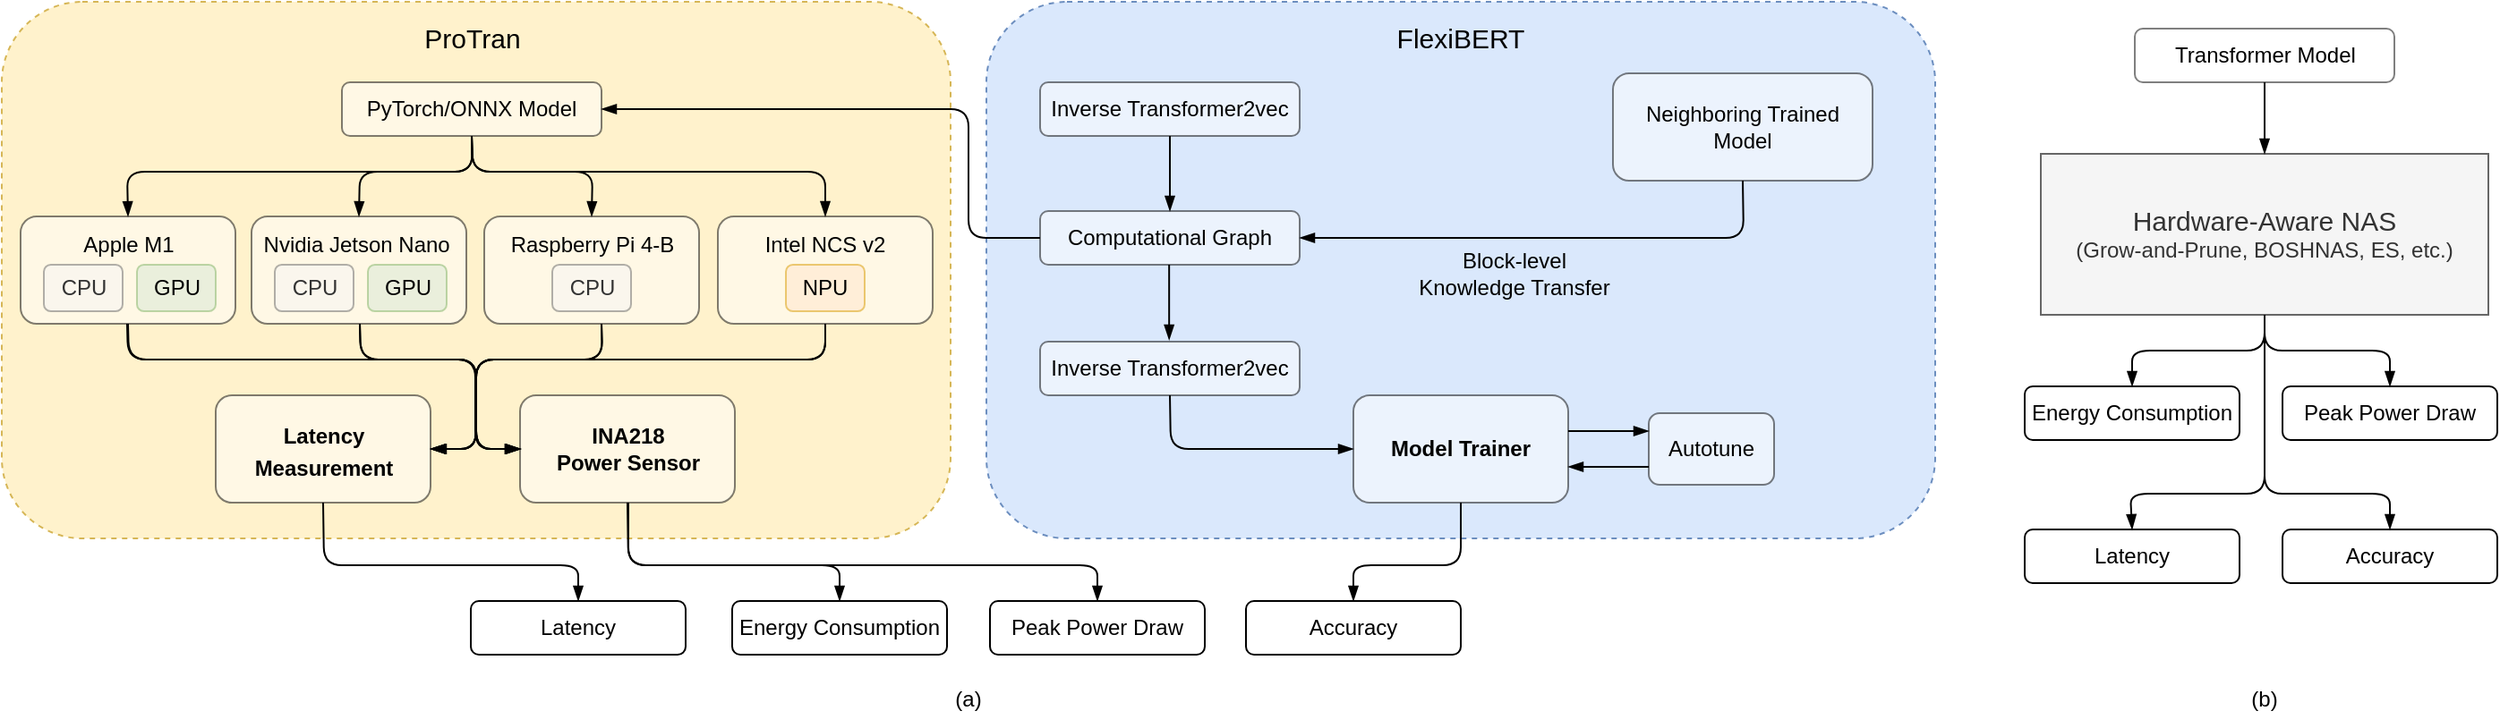 <mxfile version="17.1.3" type="device"><diagram id="1Ivzq7A3kQOINMV2NTkz" name="Page-1"><mxGraphModel dx="1018" dy="601" grid="1" gridSize="5" guides="1" tooltips="1" connect="1" arrows="1" fold="1" page="1" pageScale="1" pageWidth="850" pageHeight="1100" math="0" shadow="0"><root><mxCell id="0"/><mxCell id="1" parent="0"/><mxCell id="qM1tggj1yJDgzLFPOsP9-1" value="" style="rounded=1;whiteSpace=wrap;html=1;dashed=1;fillColor=#fff2cc;strokeColor=#d6b656;" vertex="1" parent="1"><mxGeometry x="120" y="90" width="530" height="300" as="geometry"/></mxCell><mxCell id="qM1tggj1yJDgzLFPOsP9-2" value="&lt;font style=&quot;font-size: 15px&quot;&gt;ProTran&lt;/font&gt;" style="text;html=1;strokeColor=none;fillColor=none;align=center;verticalAlign=middle;whiteSpace=wrap;rounded=0;" vertex="1" parent="1"><mxGeometry x="352.5" y="95" width="60" height="30" as="geometry"/></mxCell><mxCell id="qM1tggj1yJDgzLFPOsP9-3" value="Apple M1&lt;br&gt;&amp;nbsp;&lt;br&gt;&amp;nbsp;" style="rounded=1;whiteSpace=wrap;html=1;opacity=50;" vertex="1" parent="1"><mxGeometry x="130.5" y="210" width="120" height="60" as="geometry"/></mxCell><mxCell id="qM1tggj1yJDgzLFPOsP9-4" value="CPU" style="rounded=1;whiteSpace=wrap;html=1;fillColor=#f5f5f5;fontColor=#333333;strokeColor=#666666;opacity=50;" vertex="1" parent="1"><mxGeometry x="143.5" y="237" width="44" height="26" as="geometry"/></mxCell><mxCell id="qM1tggj1yJDgzLFPOsP9-5" value="GPU" style="rounded=1;whiteSpace=wrap;html=1;opacity=50;fillColor=#d5e8d4;strokeColor=#82b366;" vertex="1" parent="1"><mxGeometry x="195.5" y="237" width="44" height="26" as="geometry"/></mxCell><mxCell id="qM1tggj1yJDgzLFPOsP9-6" value="Nvidia Jetson Nano&amp;nbsp;&lt;br&gt;&amp;nbsp;&lt;br&gt;&amp;nbsp;" style="rounded=1;whiteSpace=wrap;html=1;opacity=50;" vertex="1" parent="1"><mxGeometry x="259.5" y="210" width="120" height="60" as="geometry"/></mxCell><mxCell id="qM1tggj1yJDgzLFPOsP9-7" value="CPU" style="rounded=1;whiteSpace=wrap;html=1;fillColor=#f5f5f5;fontColor=#333333;strokeColor=#666666;opacity=50;" vertex="1" parent="1"><mxGeometry x="272.5" y="237" width="44" height="26" as="geometry"/></mxCell><mxCell id="qM1tggj1yJDgzLFPOsP9-8" value="GPU" style="rounded=1;whiteSpace=wrap;html=1;fillColor=#d5e8d4;strokeColor=#82b366;opacity=50;" vertex="1" parent="1"><mxGeometry x="324.5" y="237" width="44" height="26" as="geometry"/></mxCell><mxCell id="qM1tggj1yJDgzLFPOsP9-9" value="Raspberry Pi 4-B&lt;br&gt;&amp;nbsp;&amp;nbsp;&lt;br&gt;&amp;nbsp;" style="rounded=1;whiteSpace=wrap;html=1;opacity=50;" vertex="1" parent="1"><mxGeometry x="389.5" y="210" width="120" height="60" as="geometry"/></mxCell><mxCell id="qM1tggj1yJDgzLFPOsP9-10" value="CPU" style="rounded=1;whiteSpace=wrap;html=1;fillColor=#f5f5f5;strokeColor=#666666;fontColor=#333333;opacity=50;" vertex="1" parent="1"><mxGeometry x="427.5" y="237" width="44" height="26" as="geometry"/></mxCell><mxCell id="qM1tggj1yJDgzLFPOsP9-12" value="Intel NCS v2&lt;br&gt;&amp;nbsp;&amp;nbsp;&lt;br&gt;&amp;nbsp;" style="rounded=1;whiteSpace=wrap;html=1;opacity=50;" vertex="1" parent="1"><mxGeometry x="520" y="210" width="120" height="60" as="geometry"/></mxCell><mxCell id="qM1tggj1yJDgzLFPOsP9-13" value="NPU" style="rounded=1;whiteSpace=wrap;html=1;fillColor=#ffe6cc;strokeColor=#d79b00;opacity=50;" vertex="1" parent="1"><mxGeometry x="558" y="237" width="44" height="26" as="geometry"/></mxCell><mxCell id="qM1tggj1yJDgzLFPOsP9-14" value="&lt;b&gt;INA218 &lt;br&gt;Power Sensor&lt;/b&gt;" style="rounded=1;whiteSpace=wrap;html=1;opacity=50;" vertex="1" parent="1"><mxGeometry x="409.5" y="310" width="120" height="60" as="geometry"/></mxCell><mxCell id="qM1tggj1yJDgzLFPOsP9-20" value="&lt;font style=&quot;font-size: 12px&quot;&gt;&lt;b&gt;Latency Measurement&lt;/b&gt;&lt;/font&gt;" style="rounded=1;whiteSpace=wrap;html=1;fontSize=15;opacity=50;" vertex="1" parent="1"><mxGeometry x="239.5" y="310" width="120" height="60" as="geometry"/></mxCell><mxCell id="qM1tggj1yJDgzLFPOsP9-25" value="" style="endArrow=blockThin;html=1;rounded=1;fontSize=12;exitX=0.5;exitY=1;exitDx=0;exitDy=0;entryX=1;entryY=0.5;entryDx=0;entryDy=0;endFill=1;" edge="1" parent="1" source="qM1tggj1yJDgzLFPOsP9-3" target="qM1tggj1yJDgzLFPOsP9-20"><mxGeometry width="50" height="50" relative="1" as="geometry"><mxPoint x="390" y="340" as="sourcePoint"/><mxPoint x="440" y="290" as="targetPoint"/><Array as="points"><mxPoint x="191" y="290"/><mxPoint x="385" y="290"/><mxPoint x="385" y="340"/></Array></mxGeometry></mxCell><mxCell id="qM1tggj1yJDgzLFPOsP9-26" value="" style="endArrow=blockThin;html=1;rounded=1;fontSize=12;exitX=0.5;exitY=1;exitDx=0;exitDy=0;endFill=1;" edge="1" parent="1"><mxGeometry width="50" height="50" relative="1" as="geometry"><mxPoint x="320" y="270" as="sourcePoint"/><mxPoint x="360" y="340" as="targetPoint"/><Array as="points"><mxPoint x="320.5" y="290"/><mxPoint x="385" y="290"/><mxPoint x="385" y="340"/></Array></mxGeometry></mxCell><mxCell id="qM1tggj1yJDgzLFPOsP9-27" value="" style="endArrow=blockThin;html=1;rounded=1;fontSize=12;exitX=0.5;exitY=1;exitDx=0;exitDy=0;endFill=1;" edge="1" parent="1" target="qM1tggj1yJDgzLFPOsP9-20"><mxGeometry width="50" height="50" relative="1" as="geometry"><mxPoint x="455" y="270" as="sourcePoint"/><mxPoint x="495" y="340" as="targetPoint"/><Array as="points"><mxPoint x="455.5" y="290"/><mxPoint x="385" y="290"/><mxPoint x="385" y="340"/></Array></mxGeometry></mxCell><mxCell id="qM1tggj1yJDgzLFPOsP9-28" value="" style="endArrow=blockThin;html=1;rounded=1;fontSize=12;exitX=0.5;exitY=1;exitDx=0;exitDy=0;endFill=1;" edge="1" parent="1" source="qM1tggj1yJDgzLFPOsP9-12"><mxGeometry width="50" height="50" relative="1" as="geometry"><mxPoint x="455" y="270" as="sourcePoint"/><mxPoint x="359.5" y="340" as="targetPoint"/><Array as="points"><mxPoint x="580" y="290"/><mxPoint x="385" y="290"/><mxPoint x="385" y="340"/></Array></mxGeometry></mxCell><mxCell id="qM1tggj1yJDgzLFPOsP9-29" value="" style="endArrow=blockThin;html=1;rounded=1;fontSize=12;exitX=0.5;exitY=1;exitDx=0;exitDy=0;entryX=0;entryY=0.5;entryDx=0;entryDy=0;endFill=1;" edge="1" parent="1" target="qM1tggj1yJDgzLFPOsP9-14"><mxGeometry width="50" height="50" relative="1" as="geometry"><mxPoint x="190" y="270" as="sourcePoint"/><mxPoint x="359" y="340" as="targetPoint"/><Array as="points"><mxPoint x="190.5" y="290"/><mxPoint x="384.5" y="290"/><mxPoint x="384.5" y="340"/></Array></mxGeometry></mxCell><mxCell id="qM1tggj1yJDgzLFPOsP9-30" value="" style="endArrow=blockThin;html=1;rounded=1;fontSize=12;exitX=0.5;exitY=1;exitDx=0;exitDy=0;endFill=1;" edge="1" parent="1"><mxGeometry width="50" height="50" relative="1" as="geometry"><mxPoint x="320" y="270" as="sourcePoint"/><mxPoint x="410" y="340" as="targetPoint"/><Array as="points"><mxPoint x="320.5" y="290"/><mxPoint x="385" y="290"/><mxPoint x="385" y="340"/></Array></mxGeometry></mxCell><mxCell id="qM1tggj1yJDgzLFPOsP9-31" value="" style="endArrow=blockThin;html=1;rounded=1;fontSize=12;exitX=0.5;exitY=1;exitDx=0;exitDy=0;endFill=1;entryX=0;entryY=0.5;entryDx=0;entryDy=0;" edge="1" parent="1" target="qM1tggj1yJDgzLFPOsP9-14"><mxGeometry width="50" height="50" relative="1" as="geometry"><mxPoint x="455" y="270" as="sourcePoint"/><mxPoint x="359.5" y="340" as="targetPoint"/><Array as="points"><mxPoint x="455.5" y="290"/><mxPoint x="385" y="290"/><mxPoint x="385" y="340"/></Array></mxGeometry></mxCell><mxCell id="qM1tggj1yJDgzLFPOsP9-32" value="" style="endArrow=blockThin;html=1;rounded=1;fontSize=12;exitX=0.5;exitY=1;exitDx=0;exitDy=0;endFill=1;" edge="1" parent="1"><mxGeometry width="50" height="50" relative="1" as="geometry"><mxPoint x="580" y="270" as="sourcePoint"/><mxPoint x="410" y="340" as="targetPoint"/><Array as="points"><mxPoint x="580" y="290"/><mxPoint x="385" y="290"/><mxPoint x="385" y="340"/></Array></mxGeometry></mxCell><mxCell id="qM1tggj1yJDgzLFPOsP9-33" value="Latency" style="rounded=1;whiteSpace=wrap;html=1;fontSize=12;" vertex="1" parent="1"><mxGeometry x="382" y="425" width="120" height="30" as="geometry"/></mxCell><mxCell id="qM1tggj1yJDgzLFPOsP9-35" value="Energy Consumption" style="rounded=1;whiteSpace=wrap;html=1;fontSize=12;" vertex="1" parent="1"><mxGeometry x="528" y="425" width="120" height="30" as="geometry"/></mxCell><mxCell id="qM1tggj1yJDgzLFPOsP9-36" value="Peak Power Draw" style="rounded=1;whiteSpace=wrap;html=1;fontSize=12;" vertex="1" parent="1"><mxGeometry x="672" y="425" width="120" height="30" as="geometry"/></mxCell><mxCell id="qM1tggj1yJDgzLFPOsP9-38" value="" style="endArrow=blockThin;html=1;rounded=1;fontSize=12;exitX=0.5;exitY=1;exitDx=0;exitDy=0;entryX=0.5;entryY=0;entryDx=0;entryDy=0;endFill=1;" edge="1" parent="1" source="qM1tggj1yJDgzLFPOsP9-14" target="qM1tggj1yJDgzLFPOsP9-35"><mxGeometry width="50" height="50" relative="1" as="geometry"><mxPoint x="445" y="390" as="sourcePoint"/><mxPoint x="495" y="340" as="targetPoint"/><Array as="points"><mxPoint x="470" y="405"/><mxPoint x="588" y="405"/></Array></mxGeometry></mxCell><mxCell id="qM1tggj1yJDgzLFPOsP9-41" value="" style="endArrow=blockThin;html=1;rounded=1;fontSize=12;endFill=1;entryX=0.5;entryY=0;entryDx=0;entryDy=0;" edge="1" parent="1" target="qM1tggj1yJDgzLFPOsP9-36"><mxGeometry width="50" height="50" relative="1" as="geometry"><mxPoint x="470" y="370" as="sourcePoint"/><mxPoint x="500" y="345" as="targetPoint"/><Array as="points"><mxPoint x="470" y="405"/><mxPoint x="732" y="405"/></Array></mxGeometry></mxCell><mxCell id="qM1tggj1yJDgzLFPOsP9-42" value="" style="endArrow=blockThin;html=1;rounded=1;fontSize=12;exitX=0.5;exitY=1;exitDx=0;exitDy=0;entryX=0.5;entryY=0;entryDx=0;entryDy=0;endFill=1;" edge="1" parent="1" source="qM1tggj1yJDgzLFPOsP9-20" target="qM1tggj1yJDgzLFPOsP9-33"><mxGeometry width="50" height="50" relative="1" as="geometry"><mxPoint x="310" y="415" as="sourcePoint"/><mxPoint x="360" y="365" as="targetPoint"/><Array as="points"><mxPoint x="300" y="405"/><mxPoint x="442" y="405"/></Array></mxGeometry></mxCell><mxCell id="qM1tggj1yJDgzLFPOsP9-44" value="" style="rounded=1;whiteSpace=wrap;html=1;dashed=1;fillColor=#dae8fc;strokeColor=#6c8ebf;" vertex="1" parent="1"><mxGeometry x="670" y="90" width="530" height="300" as="geometry"/></mxCell><mxCell id="qM1tggj1yJDgzLFPOsP9-45" value="&lt;font style=&quot;font-size: 15px&quot;&gt;FlexiBERT&lt;/font&gt;" style="text;html=1;strokeColor=none;fillColor=none;align=center;verticalAlign=middle;whiteSpace=wrap;rounded=0;" vertex="1" parent="1"><mxGeometry x="905" y="95" width="60" height="30" as="geometry"/></mxCell><mxCell id="qM1tggj1yJDgzLFPOsP9-46" value="PyTorch/ONNX Model" style="rounded=1;whiteSpace=wrap;html=1;opacity=50;" vertex="1" parent="1"><mxGeometry x="310" y="135" width="145" height="30" as="geometry"/></mxCell><mxCell id="qM1tggj1yJDgzLFPOsP9-47" value="" style="endArrow=blockThin;html=1;rounded=1;fontSize=12;exitX=0.5;exitY=1;exitDx=0;exitDy=0;entryX=0.5;entryY=0;entryDx=0;entryDy=0;endFill=1;" edge="1" parent="1" source="qM1tggj1yJDgzLFPOsP9-46" target="qM1tggj1yJDgzLFPOsP9-3"><mxGeometry width="50" height="50" relative="1" as="geometry"><mxPoint x="525" y="210" as="sourcePoint"/><mxPoint x="575" y="160" as="targetPoint"/><Array as="points"><mxPoint x="383" y="185"/><mxPoint x="190" y="185"/></Array></mxGeometry></mxCell><mxCell id="qM1tggj1yJDgzLFPOsP9-48" value="" style="endArrow=blockThin;html=1;rounded=1;fontSize=12;exitX=0.5;exitY=1;exitDx=0;exitDy=0;entryX=0.5;entryY=0;entryDx=0;entryDy=0;endFill=1;" edge="1" parent="1" source="qM1tggj1yJDgzLFPOsP9-46" target="qM1tggj1yJDgzLFPOsP9-6"><mxGeometry width="50" height="50" relative="1" as="geometry"><mxPoint x="360" y="240" as="sourcePoint"/><mxPoint x="410" y="190" as="targetPoint"/><Array as="points"><mxPoint x="383" y="185"/><mxPoint x="320" y="185"/></Array></mxGeometry></mxCell><mxCell id="qM1tggj1yJDgzLFPOsP9-51" value="" style="endArrow=blockThin;html=1;rounded=1;fontSize=12;exitX=0.5;exitY=1;exitDx=0;exitDy=0;entryX=0.5;entryY=0;entryDx=0;entryDy=0;endFill=1;" edge="1" parent="1" source="qM1tggj1yJDgzLFPOsP9-46" target="qM1tggj1yJDgzLFPOsP9-12"><mxGeometry width="50" height="50" relative="1" as="geometry"><mxPoint x="385" y="165" as="sourcePoint"/><mxPoint x="435" y="185" as="targetPoint"/><Array as="points"><mxPoint x="383" y="185"/><mxPoint x="580" y="185"/></Array></mxGeometry></mxCell><mxCell id="qM1tggj1yJDgzLFPOsP9-53" value="" style="endArrow=blockThin;html=1;rounded=1;fontSize=12;exitX=0.5;exitY=1;exitDx=0;exitDy=0;entryX=0.5;entryY=0;entryDx=0;entryDy=0;endFill=1;" edge="1" parent="1" target="qM1tggj1yJDgzLFPOsP9-9"><mxGeometry width="50" height="50" relative="1" as="geometry"><mxPoint x="382.5" y="165" as="sourcePoint"/><mxPoint x="580" y="210" as="targetPoint"/><Array as="points"><mxPoint x="383" y="185"/><mxPoint x="450" y="185"/></Array></mxGeometry></mxCell><mxCell id="qM1tggj1yJDgzLFPOsP9-54" value="Inverse Transformer2vec" style="rounded=1;whiteSpace=wrap;html=1;opacity=50;" vertex="1" parent="1"><mxGeometry x="700" y="135" width="145" height="30" as="geometry"/></mxCell><mxCell id="qM1tggj1yJDgzLFPOsP9-55" value="Computational Graph" style="rounded=1;whiteSpace=wrap;html=1;opacity=50;" vertex="1" parent="1"><mxGeometry x="700" y="207" width="145" height="30" as="geometry"/></mxCell><mxCell id="qM1tggj1yJDgzLFPOsP9-56" value="" style="endArrow=blockThin;html=1;rounded=1;fontSize=12;exitX=0.5;exitY=1;exitDx=0;exitDy=0;entryX=0.5;entryY=0;entryDx=0;entryDy=0;endFill=1;" edge="1" parent="1" source="qM1tggj1yJDgzLFPOsP9-54" target="qM1tggj1yJDgzLFPOsP9-55"><mxGeometry width="50" height="50" relative="1" as="geometry"><mxPoint x="625" y="255" as="sourcePoint"/><mxPoint x="675" y="205" as="targetPoint"/></mxGeometry></mxCell><mxCell id="qM1tggj1yJDgzLFPOsP9-57" value="" style="endArrow=blockThin;html=1;rounded=1;fontSize=12;exitX=0;exitY=0.5;exitDx=0;exitDy=0;entryX=1;entryY=0.5;entryDx=0;entryDy=0;endFill=1;" edge="1" parent="1" source="qM1tggj1yJDgzLFPOsP9-55" target="qM1tggj1yJDgzLFPOsP9-46"><mxGeometry width="50" height="50" relative="1" as="geometry"><mxPoint x="777.5" y="170" as="sourcePoint"/><mxPoint x="777.5" y="212" as="targetPoint"/><Array as="points"><mxPoint x="660" y="222"/><mxPoint x="660" y="150"/></Array></mxGeometry></mxCell><mxCell id="qM1tggj1yJDgzLFPOsP9-58" value="&lt;b&gt;Model Trainer&lt;/b&gt;" style="rounded=1;whiteSpace=wrap;html=1;opacity=50;" vertex="1" parent="1"><mxGeometry x="875" y="310" width="120" height="60" as="geometry"/></mxCell><mxCell id="qM1tggj1yJDgzLFPOsP9-59" value="Accuracy" style="rounded=1;whiteSpace=wrap;html=1;fontSize=12;" vertex="1" parent="1"><mxGeometry x="815" y="425" width="120" height="30" as="geometry"/></mxCell><mxCell id="qM1tggj1yJDgzLFPOsP9-60" value="" style="endArrow=blockThin;html=1;rounded=1;fontSize=12;exitX=0.5;exitY=1;exitDx=0;exitDy=0;entryX=0.5;entryY=0;entryDx=0;entryDy=0;endFill=1;" edge="1" parent="1" source="qM1tggj1yJDgzLFPOsP9-58" target="qM1tggj1yJDgzLFPOsP9-59"><mxGeometry width="50" height="50" relative="1" as="geometry"><mxPoint x="705" y="355" as="sourcePoint"/><mxPoint x="755" y="305" as="targetPoint"/><Array as="points"><mxPoint x="935" y="405"/><mxPoint x="875" y="405"/></Array></mxGeometry></mxCell><mxCell id="qM1tggj1yJDgzLFPOsP9-62" value="Inverse Transformer2vec" style="rounded=1;whiteSpace=wrap;html=1;opacity=50;" vertex="1" parent="1"><mxGeometry x="700" y="280" width="145" height="30" as="geometry"/></mxCell><mxCell id="qM1tggj1yJDgzLFPOsP9-63" value="" style="endArrow=blockThin;html=1;rounded=1;fontSize=12;exitX=0.5;exitY=1;exitDx=0;exitDy=0;entryX=0.5;entryY=0;entryDx=0;entryDy=0;endFill=1;" edge="1" parent="1"><mxGeometry width="50" height="50" relative="1" as="geometry"><mxPoint x="772.08" y="237" as="sourcePoint"/><mxPoint x="772.08" y="279" as="targetPoint"/></mxGeometry></mxCell><mxCell id="qM1tggj1yJDgzLFPOsP9-64" value="" style="endArrow=blockThin;html=1;rounded=1;fontSize=12;exitX=0.5;exitY=1;exitDx=0;exitDy=0;entryX=0;entryY=0.5;entryDx=0;entryDy=0;endFill=1;" edge="1" parent="1" source="qM1tggj1yJDgzLFPOsP9-62" target="qM1tggj1yJDgzLFPOsP9-58"><mxGeometry width="50" height="50" relative="1" as="geometry"><mxPoint x="810" y="290" as="sourcePoint"/><mxPoint x="860" y="240" as="targetPoint"/><Array as="points"><mxPoint x="773" y="340"/></Array></mxGeometry></mxCell><mxCell id="qM1tggj1yJDgzLFPOsP9-65" value="Autotune" style="rounded=1;whiteSpace=wrap;html=1;opacity=50;" vertex="1" parent="1"><mxGeometry x="1040" y="320" width="70" height="40" as="geometry"/></mxCell><mxCell id="qM1tggj1yJDgzLFPOsP9-66" value="" style="endArrow=blockThin;html=1;rounded=1;fontSize=12;entryX=0;entryY=0.25;entryDx=0;entryDy=0;endFill=1;" edge="1" parent="1" target="qM1tggj1yJDgzLFPOsP9-65"><mxGeometry width="50" height="50" relative="1" as="geometry"><mxPoint x="995" y="330" as="sourcePoint"/><mxPoint x="777.5" y="212" as="targetPoint"/></mxGeometry></mxCell><mxCell id="qM1tggj1yJDgzLFPOsP9-67" value="" style="endArrow=none;html=1;rounded=1;fontSize=12;entryX=0;entryY=0.25;entryDx=0;entryDy=0;endFill=0;startArrow=blockThin;startFill=1;" edge="1" parent="1"><mxGeometry width="50" height="50" relative="1" as="geometry"><mxPoint x="995" y="350" as="sourcePoint"/><mxPoint x="1040" y="350" as="targetPoint"/></mxGeometry></mxCell><mxCell id="qM1tggj1yJDgzLFPOsP9-69" value="Neighboring Trained Model" style="rounded=1;whiteSpace=wrap;html=1;opacity=50;" vertex="1" parent="1"><mxGeometry x="1020" y="130" width="145" height="60" as="geometry"/></mxCell><mxCell id="qM1tggj1yJDgzLFPOsP9-70" value="" style="endArrow=blockThin;html=1;rounded=1;fontSize=12;exitX=0.5;exitY=1;exitDx=0;exitDy=0;entryX=1;entryY=0.5;entryDx=0;entryDy=0;endFill=1;" edge="1" parent="1" source="qM1tggj1yJDgzLFPOsP9-69" target="qM1tggj1yJDgzLFPOsP9-55"><mxGeometry width="50" height="50" relative="1" as="geometry"><mxPoint x="777.5" y="315" as="sourcePoint"/><mxPoint x="880" y="345" as="targetPoint"/><Array as="points"><mxPoint x="1093" y="222"/></Array></mxGeometry></mxCell><mxCell id="qM1tggj1yJDgzLFPOsP9-71" value="Block-level Knowledge Transfer" style="text;html=1;strokeColor=none;fillColor=none;align=center;verticalAlign=middle;whiteSpace=wrap;rounded=0;fontSize=12;" vertex="1" parent="1"><mxGeometry x="905" y="222" width="120" height="40" as="geometry"/></mxCell><mxCell id="qM1tggj1yJDgzLFPOsP9-73" value="&lt;font&gt;&lt;span style=&quot;font-size: 15px&quot;&gt;Hardware-Aware NAS&lt;/span&gt;&lt;br&gt;&lt;font style=&quot;font-size: 12px&quot;&gt;(Grow-and-Prune, BOSHNAS, ES, etc.)&lt;/font&gt;&lt;br&gt;&lt;/font&gt;" style="rounded=0;whiteSpace=wrap;html=1;fontSize=12;fillColor=#f5f5f5;fontColor=#333333;strokeColor=#666666;" vertex="1" parent="1"><mxGeometry x="1259" y="175" width="250" height="90" as="geometry"/></mxCell><mxCell id="qM1tggj1yJDgzLFPOsP9-74" value="Latency" style="rounded=1;whiteSpace=wrap;html=1;fontSize=12;" vertex="1" parent="1"><mxGeometry x="1250" y="385" width="120" height="30" as="geometry"/></mxCell><mxCell id="qM1tggj1yJDgzLFPOsP9-75" value="Energy Consumption" style="rounded=1;whiteSpace=wrap;html=1;fontSize=12;" vertex="1" parent="1"><mxGeometry x="1250" y="305" width="120" height="30" as="geometry"/></mxCell><mxCell id="qM1tggj1yJDgzLFPOsP9-76" value="Peak Power Draw" style="rounded=1;whiteSpace=wrap;html=1;fontSize=12;" vertex="1" parent="1"><mxGeometry x="1394" y="305" width="120" height="30" as="geometry"/></mxCell><mxCell id="qM1tggj1yJDgzLFPOsP9-77" value="Accuracy" style="rounded=1;whiteSpace=wrap;html=1;fontSize=12;" vertex="1" parent="1"><mxGeometry x="1394" y="385" width="120" height="30" as="geometry"/></mxCell><mxCell id="qM1tggj1yJDgzLFPOsP9-78" value="Transformer Model" style="rounded=1;whiteSpace=wrap;html=1;opacity=50;" vertex="1" parent="1"><mxGeometry x="1311.5" y="105" width="145" height="30" as="geometry"/></mxCell><mxCell id="qM1tggj1yJDgzLFPOsP9-79" value="" style="endArrow=blockThin;html=1;rounded=1;fontSize=12;exitX=0.5;exitY=1;exitDx=0;exitDy=0;entryX=0.5;entryY=0;entryDx=0;entryDy=0;endFill=1;" edge="1" parent="1" source="qM1tggj1yJDgzLFPOsP9-73" target="qM1tggj1yJDgzLFPOsP9-75"><mxGeometry width="50" height="50" relative="1" as="geometry"><mxPoint x="1289" y="265" as="sourcePoint"/><mxPoint x="1339" y="215" as="targetPoint"/><Array as="points"><mxPoint x="1384" y="285"/><mxPoint x="1310" y="285"/></Array></mxGeometry></mxCell><mxCell id="qM1tggj1yJDgzLFPOsP9-80" value="" style="endArrow=blockThin;html=1;rounded=1;fontSize=12;exitX=0.5;exitY=1;exitDx=0;exitDy=0;entryX=0.5;entryY=0;entryDx=0;entryDy=0;endFill=1;" edge="1" parent="1" target="qM1tggj1yJDgzLFPOsP9-76"><mxGeometry width="50" height="50" relative="1" as="geometry"><mxPoint x="1384" y="265" as="sourcePoint"/><mxPoint x="1310" y="305" as="targetPoint"/><Array as="points"><mxPoint x="1384" y="285"/><mxPoint x="1454" y="285"/></Array></mxGeometry></mxCell><mxCell id="qM1tggj1yJDgzLFPOsP9-81" value="" style="endArrow=blockThin;html=1;rounded=1;fontSize=12;exitX=0.5;exitY=1;exitDx=0;exitDy=0;entryX=0.5;entryY=0;entryDx=0;entryDy=0;endFill=1;" edge="1" parent="1" target="qM1tggj1yJDgzLFPOsP9-77"><mxGeometry width="50" height="50" relative="1" as="geometry"><mxPoint x="1384" y="265" as="sourcePoint"/><mxPoint x="1454" y="305" as="targetPoint"/><Array as="points"><mxPoint x="1384" y="365"/><mxPoint x="1454" y="365"/></Array></mxGeometry></mxCell><mxCell id="qM1tggj1yJDgzLFPOsP9-82" value="" style="endArrow=blockThin;html=1;rounded=1;fontSize=12;exitX=0.5;exitY=1;exitDx=0;exitDy=0;entryX=0.5;entryY=0;entryDx=0;entryDy=0;endFill=1;" edge="1" parent="1" target="qM1tggj1yJDgzLFPOsP9-74"><mxGeometry width="50" height="50" relative="1" as="geometry"><mxPoint x="1384" y="265" as="sourcePoint"/><mxPoint x="1310" y="305" as="targetPoint"/><Array as="points"><mxPoint x="1384" y="365"/><mxPoint x="1309" y="365"/></Array></mxGeometry></mxCell><mxCell id="qM1tggj1yJDgzLFPOsP9-83" value="" style="endArrow=blockThin;html=1;rounded=1;fontSize=12;entryX=0.5;entryY=0;entryDx=0;entryDy=0;exitX=0.5;exitY=1;exitDx=0;exitDy=0;endFill=1;" edge="1" parent="1" source="qM1tggj1yJDgzLFPOsP9-78" target="qM1tggj1yJDgzLFPOsP9-73"><mxGeometry width="50" height="50" relative="1" as="geometry"><mxPoint x="1389" y="220" as="sourcePoint"/><mxPoint x="1439" y="170" as="targetPoint"/></mxGeometry></mxCell><mxCell id="qM1tggj1yJDgzLFPOsP9-84" value="(a)" style="text;html=1;strokeColor=none;fillColor=none;align=center;verticalAlign=middle;whiteSpace=wrap;rounded=0;fontSize=12;" vertex="1" parent="1"><mxGeometry x="630" y="465" width="60" height="30" as="geometry"/></mxCell><mxCell id="qM1tggj1yJDgzLFPOsP9-85" value="(b)" style="text;html=1;strokeColor=none;fillColor=none;align=center;verticalAlign=middle;whiteSpace=wrap;rounded=0;fontSize=12;" vertex="1" parent="1"><mxGeometry x="1354" y="465" width="60" height="30" as="geometry"/></mxCell></root></mxGraphModel></diagram></mxfile>